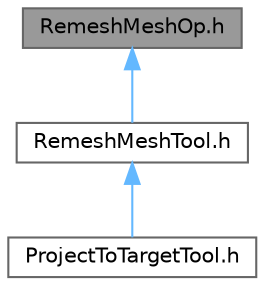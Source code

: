 digraph "RemeshMeshOp.h"
{
 // INTERACTIVE_SVG=YES
 // LATEX_PDF_SIZE
  bgcolor="transparent";
  edge [fontname=Helvetica,fontsize=10,labelfontname=Helvetica,labelfontsize=10];
  node [fontname=Helvetica,fontsize=10,shape=box,height=0.2,width=0.4];
  Node1 [id="Node000001",label="RemeshMeshOp.h",height=0.2,width=0.4,color="gray40", fillcolor="grey60", style="filled", fontcolor="black",tooltip=" "];
  Node1 -> Node2 [id="edge1_Node000001_Node000002",dir="back",color="steelblue1",style="solid",tooltip=" "];
  Node2 [id="Node000002",label="RemeshMeshTool.h",height=0.2,width=0.4,color="grey40", fillcolor="white", style="filled",URL="$dc/dd6/RemeshMeshTool_8h.html",tooltip=" "];
  Node2 -> Node3 [id="edge2_Node000002_Node000003",dir="back",color="steelblue1",style="solid",tooltip=" "];
  Node3 [id="Node000003",label="ProjectToTargetTool.h",height=0.2,width=0.4,color="grey40", fillcolor="white", style="filled",URL="$d3/daa/ProjectToTargetTool_8h.html",tooltip=" "];
}
